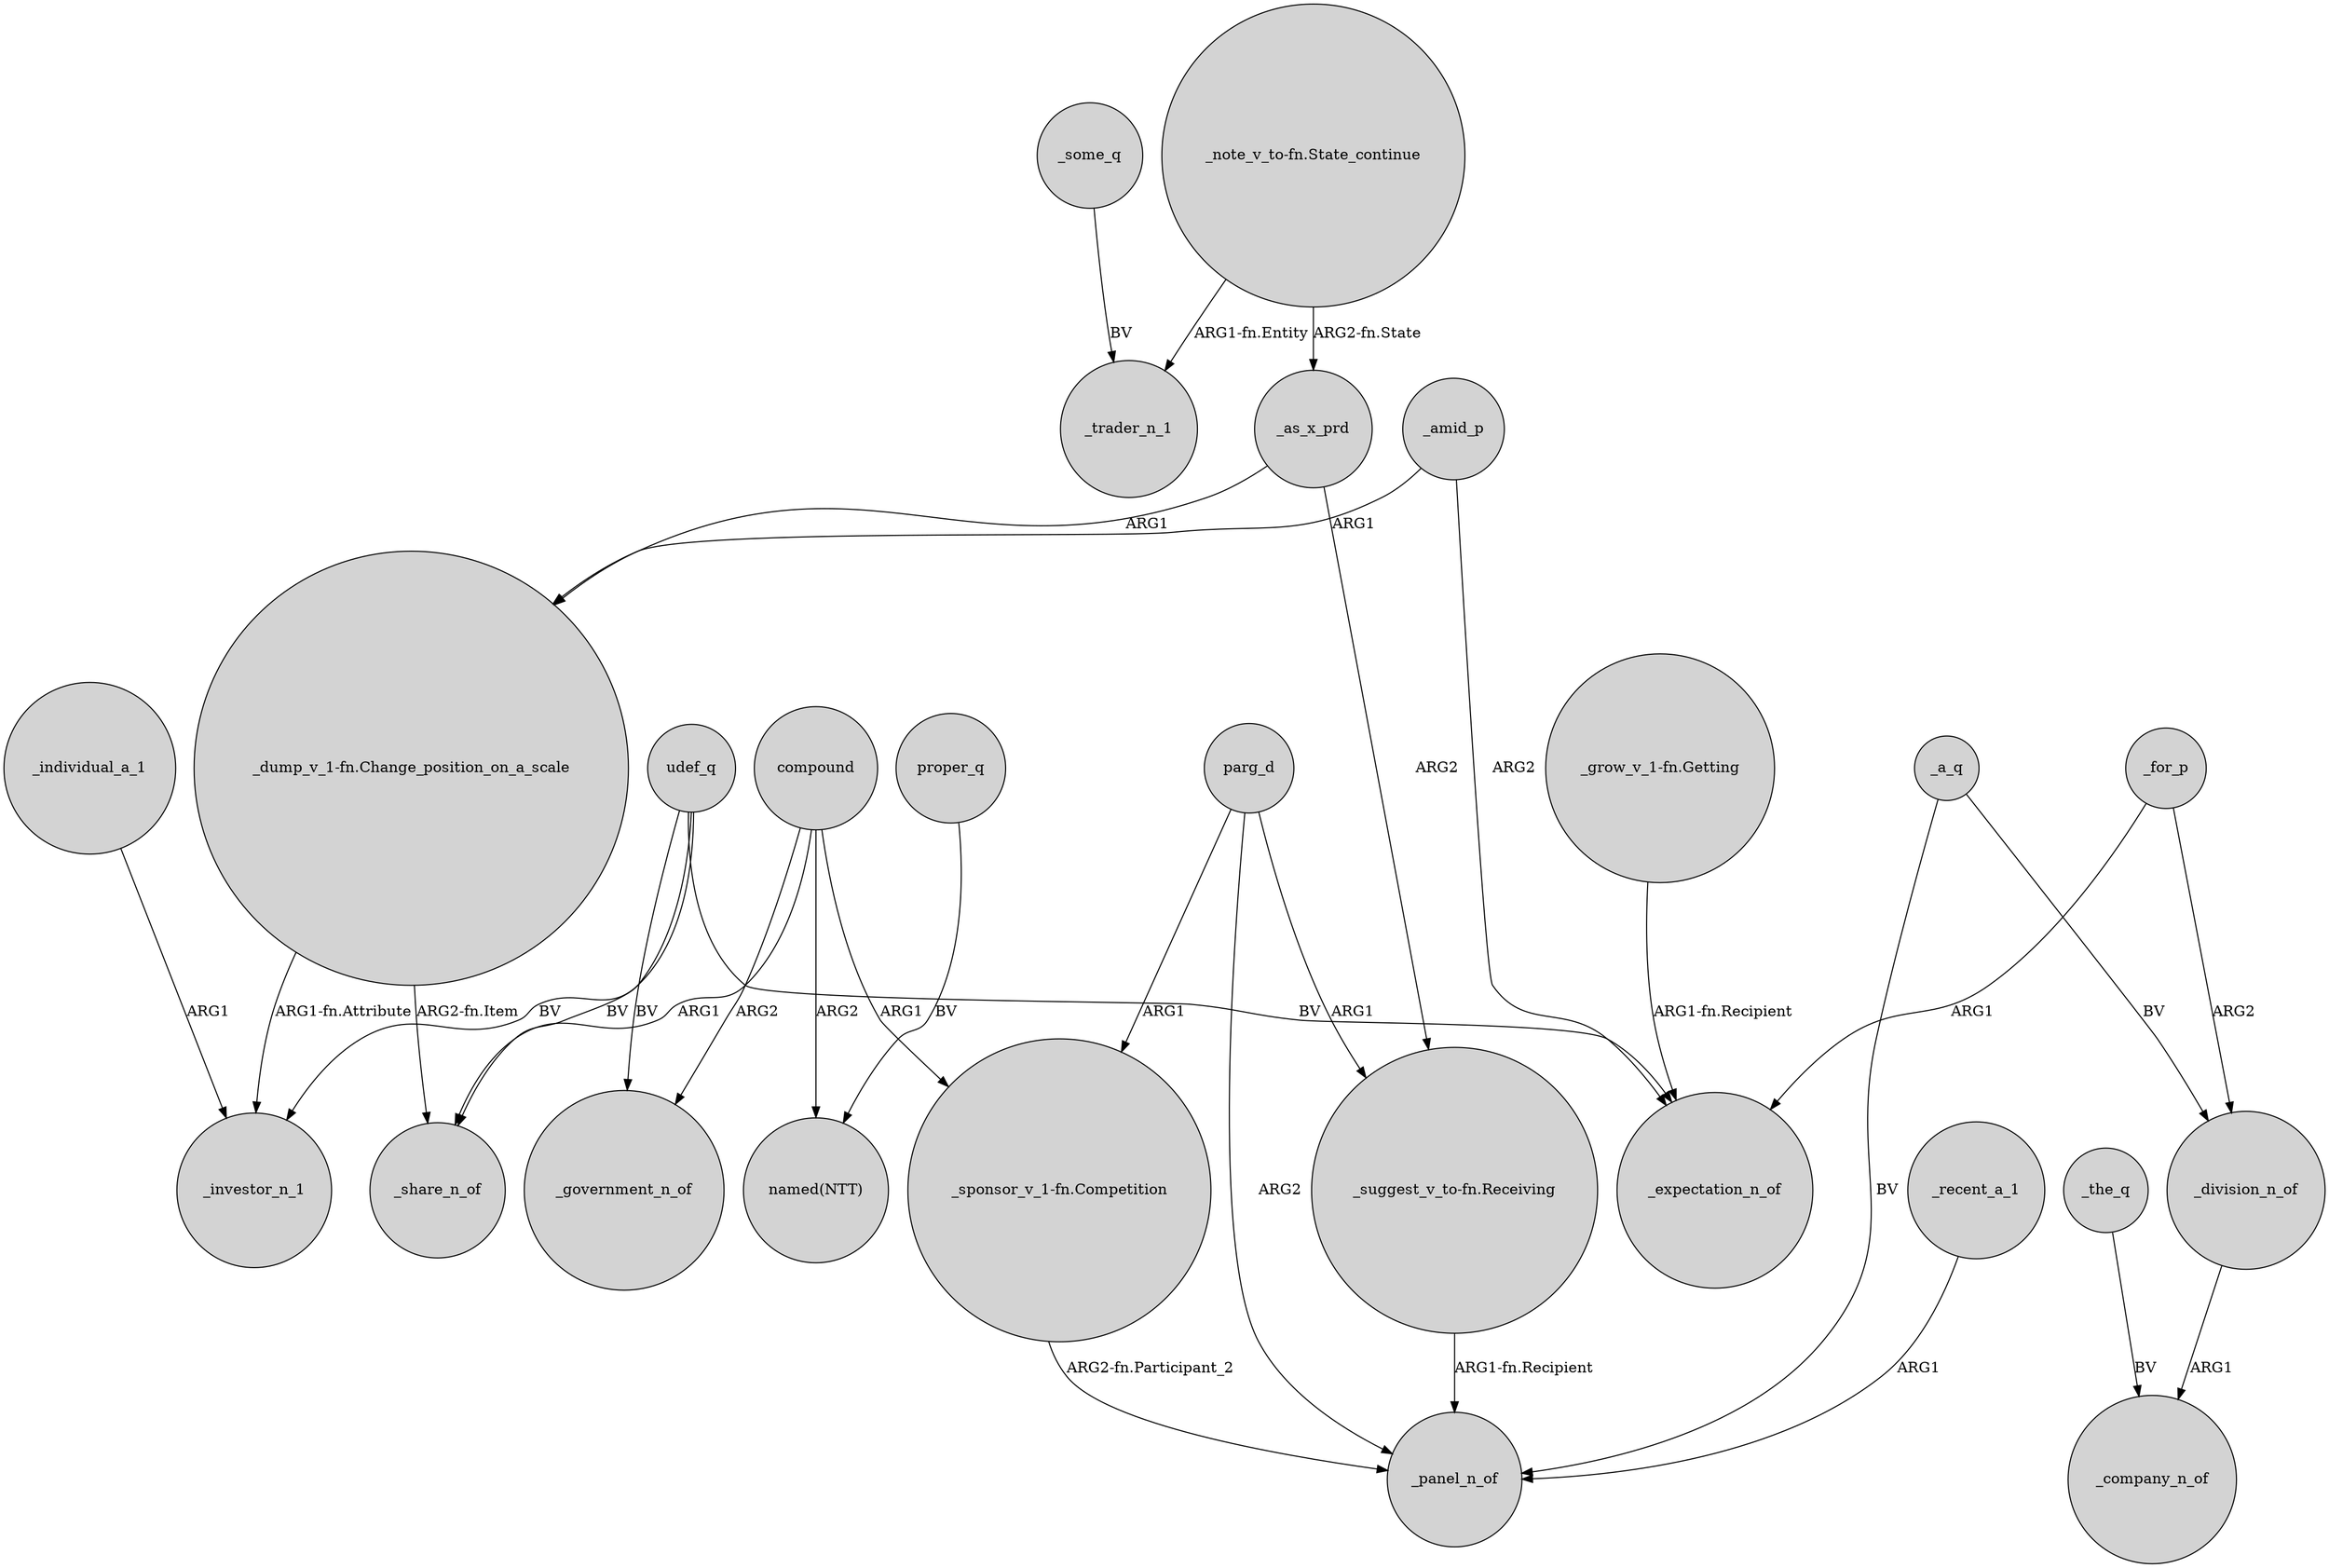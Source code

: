 digraph {
	node [shape=circle style=filled]
	"_note_v_to-fn.State_continue" -> _as_x_prd [label="ARG2-fn.State"]
	_some_q -> _trader_n_1 [label=BV]
	"_dump_v_1-fn.Change_position_on_a_scale" -> _investor_n_1 [label="ARG1-fn.Attribute"]
	compound -> _government_n_of [label=ARG2]
	udef_q -> _government_n_of [label=BV]
	proper_q -> "named(NTT)" [label=BV]
	compound -> "_sponsor_v_1-fn.Competition" [label=ARG1]
	_a_q -> _panel_n_of [label=BV]
	"_sponsor_v_1-fn.Competition" -> _panel_n_of [label="ARG2-fn.Participant_2"]
	compound -> _share_n_of [label=ARG1]
	parg_d -> "_suggest_v_to-fn.Receiving" [label=ARG1]
	_amid_p -> _expectation_n_of [label=ARG2]
	_recent_a_1 -> _panel_n_of [label=ARG1]
	_as_x_prd -> "_dump_v_1-fn.Change_position_on_a_scale" [label=ARG1]
	_a_q -> _division_n_of [label=BV]
	_as_x_prd -> "_suggest_v_to-fn.Receiving" [label=ARG2]
	"_dump_v_1-fn.Change_position_on_a_scale" -> _share_n_of [label="ARG2-fn.Item"]
	udef_q -> _expectation_n_of [label=BV]
	"_grow_v_1-fn.Getting" -> _expectation_n_of [label="ARG1-fn.Recipient"]
	_division_n_of -> _company_n_of [label=ARG1]
	udef_q -> _share_n_of [label=BV]
	_for_p -> _division_n_of [label=ARG2]
	_amid_p -> "_dump_v_1-fn.Change_position_on_a_scale" [label=ARG1]
	parg_d -> _panel_n_of [label=ARG2]
	compound -> "named(NTT)" [label=ARG2]
	"_note_v_to-fn.State_continue" -> _trader_n_1 [label="ARG1-fn.Entity"]
	_individual_a_1 -> _investor_n_1 [label=ARG1]
	udef_q -> _investor_n_1 [label=BV]
	_the_q -> _company_n_of [label=BV]
	_for_p -> _expectation_n_of [label=ARG1]
	"_suggest_v_to-fn.Receiving" -> _panel_n_of [label="ARG1-fn.Recipient"]
	parg_d -> "_sponsor_v_1-fn.Competition" [label=ARG1]
}
